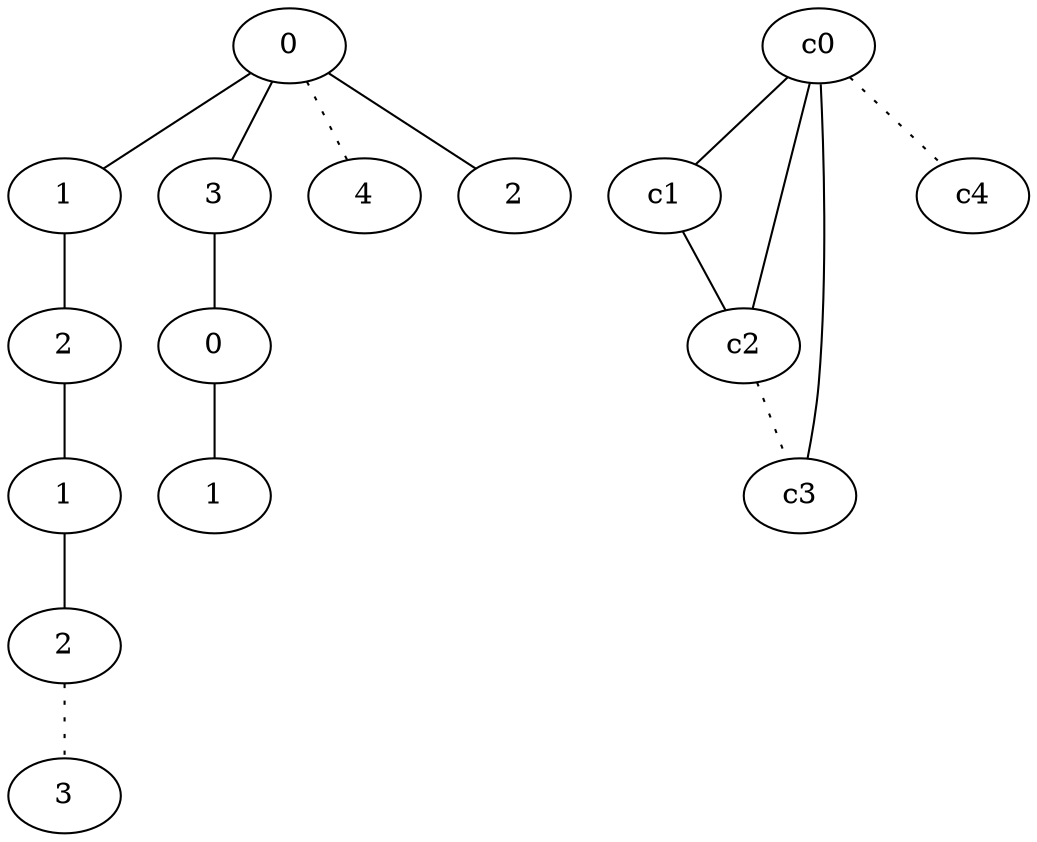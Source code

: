 graph {
a0[label=0];
a1[label=1];
a2[label=2];
a3[label=1];
a4[label=2];
a5[label=3];
a6[label=3];
a7[label=0];
a8[label=1];
a9[label=4];
a10[label=2];
a0 -- a1;
a0 -- a6;
a0 -- a9 [style=dotted];
a0 -- a10;
a1 -- a2;
a2 -- a3;
a3 -- a4;
a4 -- a5 [style=dotted];
a6 -- a7;
a7 -- a8;
c0 -- c1;
c0 -- c2;
c0 -- c3;
c0 -- c4 [style=dotted];
c1 -- c2;
c2 -- c3 [style=dotted];
}
